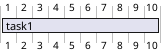 {
  "sha1": "jjw8v9qqx1k8abes47k1shbkn3ga1rl",
  "insertion": {
    "when": "2024-06-03T18:59:31.978Z",
    "url": "https://forum.plantuml.net/10855/gantt-hyperlinks",
    "user": "plantuml@gmail.com"
  }
}
@startgantt
[task1] lasts 10 days
[task1] links to [[http://plantuml.com]]

@endgantt
